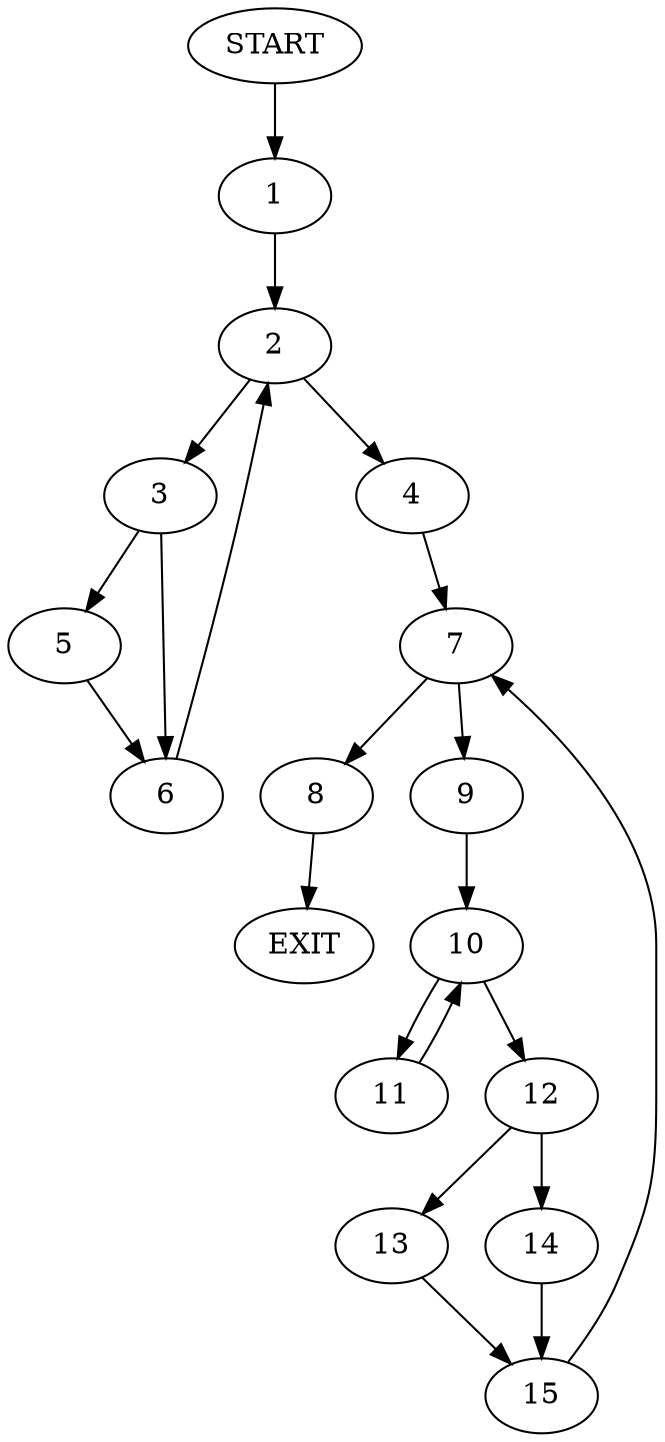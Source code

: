 digraph {
0 [label="START"]
16 [label="EXIT"]
0 -> 1
1 -> 2
2 -> 3
2 -> 4
3 -> 5
3 -> 6
4 -> 7
6 -> 2
5 -> 6
7 -> 8
7 -> 9
9 -> 10
8 -> 16
10 -> 11
10 -> 12
12 -> 13
12 -> 14
11 -> 10
13 -> 15
14 -> 15
15 -> 7
}
